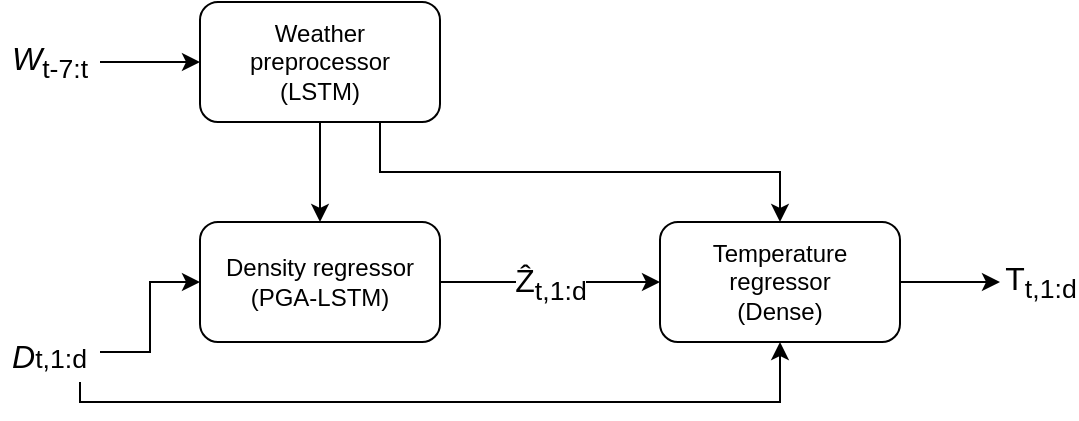 <mxfile version="24.7.16">
  <diagram name="Pagina-1" id="6IM6mR5A3M0bPb4tJbSo">
    <mxGraphModel dx="1434" dy="855" grid="1" gridSize="10" guides="1" tooltips="1" connect="1" arrows="1" fold="1" page="1" pageScale="1" pageWidth="827" pageHeight="1169" math="0" shadow="0">
      <root>
        <mxCell id="0" />
        <mxCell id="1" parent="0" />
        <mxCell id="XRIO1jq7R4I5tZosnNoh-8" style="edgeStyle=orthogonalEdgeStyle;rounded=0;orthogonalLoop=1;jettySize=auto;html=1;exitX=0.75;exitY=1;exitDx=0;exitDy=0;entryX=0.5;entryY=0;entryDx=0;entryDy=0;" edge="1" parent="1" source="XRIO1jq7R4I5tZosnNoh-1" target="XRIO1jq7R4I5tZosnNoh-3">
          <mxGeometry relative="1" as="geometry" />
        </mxCell>
        <mxCell id="XRIO1jq7R4I5tZosnNoh-16" style="edgeStyle=orthogonalEdgeStyle;rounded=0;orthogonalLoop=1;jettySize=auto;html=1;entryX=0.5;entryY=0;entryDx=0;entryDy=0;" edge="1" parent="1" source="XRIO1jq7R4I5tZosnNoh-1" target="XRIO1jq7R4I5tZosnNoh-2">
          <mxGeometry relative="1" as="geometry" />
        </mxCell>
        <mxCell id="XRIO1jq7R4I5tZosnNoh-1" value="Weather preprocessor&lt;div&gt;(LSTM)&lt;/div&gt;" style="rounded=1;whiteSpace=wrap;html=1;" vertex="1" parent="1">
          <mxGeometry x="200" y="100" width="120" height="60" as="geometry" />
        </mxCell>
        <mxCell id="XRIO1jq7R4I5tZosnNoh-6" style="edgeStyle=orthogonalEdgeStyle;rounded=0;orthogonalLoop=1;jettySize=auto;html=1;exitX=1;exitY=0.5;exitDx=0;exitDy=0;entryX=0;entryY=0.5;entryDx=0;entryDy=0;" edge="1" parent="1" source="XRIO1jq7R4I5tZosnNoh-2" target="XRIO1jq7R4I5tZosnNoh-3">
          <mxGeometry relative="1" as="geometry" />
        </mxCell>
        <mxCell id="XRIO1jq7R4I5tZosnNoh-13" value="&lt;font style=&quot;font-size: 16px;&quot;&gt;Ẑ&lt;sub&gt;t,1:d&lt;/sub&gt;&lt;/font&gt;" style="edgeLabel;html=1;align=center;verticalAlign=middle;resizable=0;points=[];" vertex="1" connectable="0" parent="XRIO1jq7R4I5tZosnNoh-6">
          <mxGeometry y="-1" relative="1" as="geometry">
            <mxPoint as="offset" />
          </mxGeometry>
        </mxCell>
        <mxCell id="XRIO1jq7R4I5tZosnNoh-2" value="Density regressor&lt;div&gt;(PGA-LSTM)&lt;/div&gt;" style="rounded=1;whiteSpace=wrap;html=1;" vertex="1" parent="1">
          <mxGeometry x="200" y="210" width="120" height="60" as="geometry" />
        </mxCell>
        <mxCell id="XRIO1jq7R4I5tZosnNoh-14" style="edgeStyle=orthogonalEdgeStyle;rounded=0;orthogonalLoop=1;jettySize=auto;html=1;" edge="1" parent="1" source="XRIO1jq7R4I5tZosnNoh-3">
          <mxGeometry relative="1" as="geometry">
            <mxPoint x="600" y="240" as="targetPoint" />
          </mxGeometry>
        </mxCell>
        <mxCell id="XRIO1jq7R4I5tZosnNoh-15" value="&lt;font style=&quot;font-size: 16px;&quot;&gt;T&lt;sub&gt;t,1:d&lt;/sub&gt;&lt;/font&gt;" style="edgeLabel;html=1;align=center;verticalAlign=middle;resizable=0;points=[];" vertex="1" connectable="0" parent="XRIO1jq7R4I5tZosnNoh-14">
          <mxGeometry x="1" y="3" relative="1" as="geometry">
            <mxPoint x="20" y="3" as="offset" />
          </mxGeometry>
        </mxCell>
        <mxCell id="XRIO1jq7R4I5tZosnNoh-3" value="Temperature regressor&lt;div&gt;(Dense)&lt;/div&gt;" style="rounded=1;whiteSpace=wrap;html=1;" vertex="1" parent="1">
          <mxGeometry x="430" y="210" width="120" height="60" as="geometry" />
        </mxCell>
        <mxCell id="XRIO1jq7R4I5tZosnNoh-5" style="edgeStyle=orthogonalEdgeStyle;rounded=0;orthogonalLoop=1;jettySize=auto;html=1;" edge="1" parent="1" source="XRIO1jq7R4I5tZosnNoh-4" target="XRIO1jq7R4I5tZosnNoh-2">
          <mxGeometry relative="1" as="geometry" />
        </mxCell>
        <mxCell id="XRIO1jq7R4I5tZosnNoh-12" style="edgeStyle=orthogonalEdgeStyle;rounded=0;orthogonalLoop=1;jettySize=auto;html=1;entryX=0.5;entryY=1;entryDx=0;entryDy=0;" edge="1" parent="1" source="XRIO1jq7R4I5tZosnNoh-4" target="XRIO1jq7R4I5tZosnNoh-3">
          <mxGeometry relative="1" as="geometry">
            <Array as="points">
              <mxPoint x="140" y="300" />
              <mxPoint x="490" y="300" />
            </Array>
          </mxGeometry>
        </mxCell>
        <mxCell id="XRIO1jq7R4I5tZosnNoh-4" value="&lt;span style=&quot;font-size: 16px;&quot;&gt;&lt;span style=&quot;vertical-align: sub;&quot;&gt;&lt;i&gt;D&lt;/i&gt;&lt;/span&gt;&lt;sub&gt;t,1:d&lt;/sub&gt;&lt;/span&gt;" style="text;strokeColor=none;fillColor=none;align=left;verticalAlign=middle;spacingLeft=4;spacingRight=4;overflow=hidden;points=[[0,0.5],[1,0.5]];portConstraint=eastwest;rotatable=0;whiteSpace=wrap;html=1;" vertex="1" parent="1">
          <mxGeometry x="100" y="260" width="50" height="30" as="geometry" />
        </mxCell>
        <mxCell id="XRIO1jq7R4I5tZosnNoh-10" style="edgeStyle=orthogonalEdgeStyle;rounded=0;orthogonalLoop=1;jettySize=auto;html=1;entryX=0;entryY=0.5;entryDx=0;entryDy=0;" edge="1" parent="1" source="XRIO1jq7R4I5tZosnNoh-9" target="XRIO1jq7R4I5tZosnNoh-1">
          <mxGeometry relative="1" as="geometry" />
        </mxCell>
        <mxCell id="XRIO1jq7R4I5tZosnNoh-9" value="&lt;font style=&quot;font-size: 16px;&quot;&gt;&lt;i&gt;W&lt;/i&gt;&lt;sub&gt;t-7:t&lt;/sub&gt;&lt;/font&gt;" style="text;strokeColor=none;fillColor=none;align=left;verticalAlign=middle;spacingLeft=4;spacingRight=4;overflow=hidden;points=[[0,0.5],[1,0.5]];portConstraint=eastwest;rotatable=0;whiteSpace=wrap;html=1;" vertex="1" parent="1">
          <mxGeometry x="100" y="115" width="50" height="30" as="geometry" />
        </mxCell>
      </root>
    </mxGraphModel>
  </diagram>
</mxfile>
